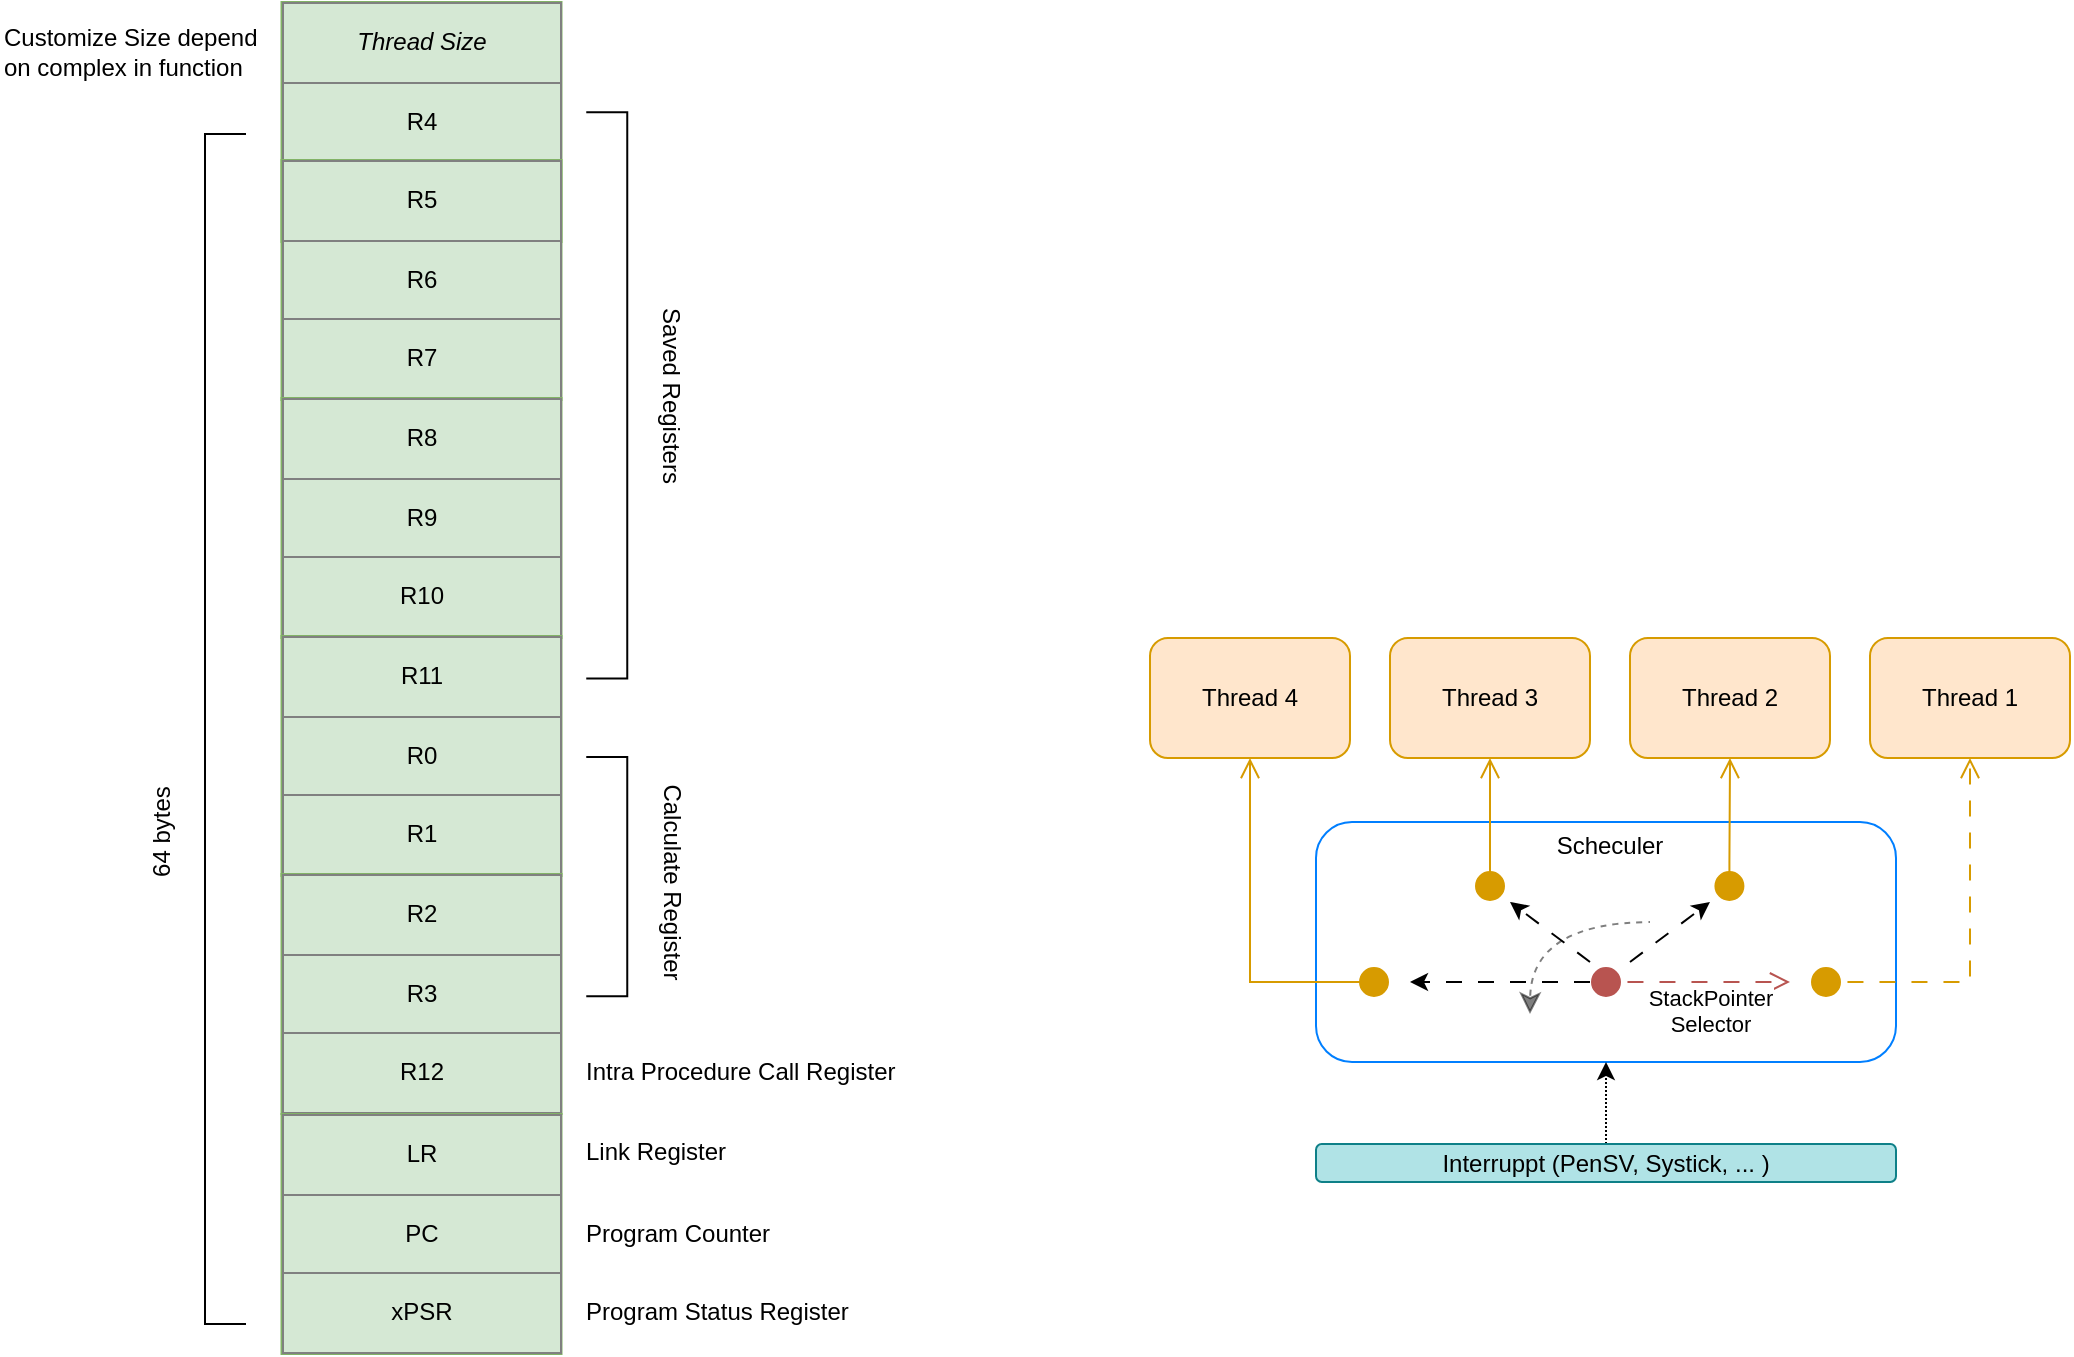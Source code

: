 <mxfile version="26.0.4">
  <diagram name="Page-1" id="rvACWiU6GWW_KqskPlu7">
    <mxGraphModel dx="1827" dy="631" grid="1" gridSize="10" guides="1" tooltips="1" connect="1" arrows="1" fold="1" page="1" pageScale="1" pageWidth="850" pageHeight="1100" math="0" shadow="0">
      <root>
        <mxCell id="0" />
        <mxCell id="1" parent="0" />
        <mxCell id="3iZv6iOAnDqDTb80bWMC-44" value="" style="rounded=1;whiteSpace=wrap;html=1;strokeColor=light-dark(#007FFF,#EDEDED);glass=0;" vertex="1" parent="1">
          <mxGeometry x="-117" y="480" width="290" height="120" as="geometry" />
        </mxCell>
        <mxCell id="3iZv6iOAnDqDTb80bWMC-2" value="&lt;table border=&quot;1&quot; width=&quot;100%&quot; height=&quot;100%&quot; cellpadding=&quot;4&quot; style=&quot;width:100%;height:100%;border-collapse:collapse;&quot;&gt;&lt;tbody&gt;&lt;tr&gt;&lt;th align=&quot;center&quot;&gt;&lt;span style=&quot;font-weight: 400;&quot;&gt;&lt;i&gt;Thread Size&lt;/i&gt;&lt;/span&gt;&lt;/th&gt;&lt;/tr&gt;&lt;tr&gt;&lt;td align=&quot;center&quot;&gt;R4&lt;/td&gt;&lt;/tr&gt;&lt;tr&gt;&lt;td align=&quot;center&quot;&gt;&lt;br&gt;&lt;/td&gt;&lt;/tr&gt;&lt;/tbody&gt;&lt;/table&gt;" style="text;html=1;whiteSpace=wrap;strokeColor=#82b366;fillColor=#d5e8d4;overflow=fill;" vertex="1" parent="1">
          <mxGeometry x="-634.25" y="70" width="140" height="120" as="geometry" />
        </mxCell>
        <mxCell id="3iZv6iOAnDqDTb80bWMC-3" value="&lt;table border=&quot;1&quot; width=&quot;100%&quot; height=&quot;100%&quot; cellpadding=&quot;4&quot; style=&quot;width:100%;height:100%;border-collapse:collapse;&quot;&gt;&lt;tbody&gt;&lt;tr&gt;&lt;th align=&quot;center&quot;&gt;&lt;span style=&quot;font-weight: normal;&quot;&gt;R5&lt;/span&gt;&lt;/th&gt;&lt;/tr&gt;&lt;tr&gt;&lt;td align=&quot;center&quot;&gt;R6&lt;/td&gt;&lt;/tr&gt;&lt;tr&gt;&lt;td align=&quot;center&quot;&gt;R7&lt;/td&gt;&lt;/tr&gt;&lt;/tbody&gt;&lt;/table&gt;" style="text;html=1;whiteSpace=wrap;strokeColor=#82b366;fillColor=#d5e8d4;overflow=fill;" vertex="1" parent="1">
          <mxGeometry x="-634.25" y="149" width="140" height="120" as="geometry" />
        </mxCell>
        <mxCell id="3iZv6iOAnDqDTb80bWMC-4" value="&lt;table border=&quot;1&quot; width=&quot;100%&quot; height=&quot;100%&quot; cellpadding=&quot;4&quot; style=&quot;width:100%;height:100%;border-collapse:collapse;&quot;&gt;&lt;tbody&gt;&lt;tr&gt;&lt;th align=&quot;center&quot;&gt;&lt;span style=&quot;font-weight: normal;&quot;&gt;R8&lt;/span&gt;&lt;/th&gt;&lt;/tr&gt;&lt;tr&gt;&lt;td align=&quot;center&quot;&gt;R9&lt;/td&gt;&lt;/tr&gt;&lt;tr&gt;&lt;td align=&quot;center&quot;&gt;R10&lt;/td&gt;&lt;/tr&gt;&lt;/tbody&gt;&lt;/table&gt;" style="text;html=1;whiteSpace=wrap;strokeColor=#82b366;fillColor=#d5e8d4;overflow=fill;" vertex="1" parent="1">
          <mxGeometry x="-634.25" y="268" width="140" height="120" as="geometry" />
        </mxCell>
        <mxCell id="3iZv6iOAnDqDTb80bWMC-5" value="&lt;table border=&quot;1&quot; width=&quot;100%&quot; height=&quot;100%&quot; cellpadding=&quot;4&quot; style=&quot;width:100%;height:100%;border-collapse:collapse;&quot;&gt;&lt;tbody&gt;&lt;tr&gt;&lt;th align=&quot;center&quot;&gt;&lt;span style=&quot;font-weight: normal;&quot;&gt;R11&lt;/span&gt;&lt;/th&gt;&lt;/tr&gt;&lt;tr&gt;&lt;td align=&quot;center&quot;&gt;R0&lt;/td&gt;&lt;/tr&gt;&lt;tr&gt;&lt;td align=&quot;center&quot;&gt;R1&lt;/td&gt;&lt;/tr&gt;&lt;/tbody&gt;&lt;/table&gt;" style="text;html=1;whiteSpace=wrap;strokeColor=#82b366;fillColor=#d5e8d4;overflow=fill;" vertex="1" parent="1">
          <mxGeometry x="-634.25" y="387" width="140" height="120" as="geometry" />
        </mxCell>
        <mxCell id="3iZv6iOAnDqDTb80bWMC-6" value="&lt;table border=&quot;1&quot; width=&quot;100%&quot; height=&quot;100%&quot; cellpadding=&quot;4&quot; style=&quot;width:100%;height:100%;border-collapse:collapse;&quot;&gt;&lt;tbody&gt;&lt;tr&gt;&lt;th align=&quot;center&quot;&gt;&lt;span style=&quot;font-weight: normal;&quot;&gt;R2&lt;/span&gt;&lt;/th&gt;&lt;/tr&gt;&lt;tr&gt;&lt;td align=&quot;center&quot;&gt;R3&lt;/td&gt;&lt;/tr&gt;&lt;tr&gt;&lt;td align=&quot;center&quot;&gt;R12&lt;/td&gt;&lt;/tr&gt;&lt;/tbody&gt;&lt;/table&gt;" style="text;html=1;whiteSpace=wrap;strokeColor=#82b366;fillColor=#d5e8d4;overflow=fill;" vertex="1" parent="1">
          <mxGeometry x="-634.25" y="506" width="140" height="120" as="geometry" />
        </mxCell>
        <mxCell id="3iZv6iOAnDqDTb80bWMC-7" value="&lt;table border=&quot;1&quot; width=&quot;100%&quot; height=&quot;100%&quot; cellpadding=&quot;4&quot; style=&quot;width:100%;height:100%;border-collapse:collapse;&quot;&gt;&lt;tbody&gt;&lt;tr&gt;&lt;th align=&quot;center&quot;&gt;&lt;span style=&quot;font-weight: 400;&quot;&gt;LR&lt;/span&gt;&lt;/th&gt;&lt;/tr&gt;&lt;tr&gt;&lt;td align=&quot;center&quot;&gt;PC&lt;/td&gt;&lt;/tr&gt;&lt;tr&gt;&lt;td align=&quot;center&quot;&gt;xPSR&lt;/td&gt;&lt;/tr&gt;&lt;/tbody&gt;&lt;/table&gt;" style="text;html=1;whiteSpace=wrap;strokeColor=#82b366;fillColor=#d5e8d4;overflow=fill;" vertex="1" parent="1">
          <mxGeometry x="-634.25" y="626" width="140" height="120" as="geometry" />
        </mxCell>
        <mxCell id="3iZv6iOAnDqDTb80bWMC-8" value="" style="shape=partialRectangle;whiteSpace=wrap;html=1;bottom=1;right=1;left=1;top=0;fillColor=none;routingCenterX=-0.5;flipV=1;flipH=0;rotation=270;" vertex="1" parent="1">
          <mxGeometry x="-960" y="423.5" width="595" height="20" as="geometry" />
        </mxCell>
        <mxCell id="3iZv6iOAnDqDTb80bWMC-12" value="64 bytes" style="text;html=1;align=center;verticalAlign=middle;whiteSpace=wrap;rounded=0;rotation=270;" vertex="1" parent="1">
          <mxGeometry x="-724.25" y="470" width="60" height="30" as="geometry" />
        </mxCell>
        <mxCell id="3iZv6iOAnDqDTb80bWMC-13" value="" style="shape=partialRectangle;whiteSpace=wrap;html=1;bottom=1;right=1;left=1;top=0;fillColor=none;routingCenterX=-0.5;flipV=1;flipH=0;rotation=90;" vertex="1" parent="1">
          <mxGeometry x="-531.18" y="497.31" width="119.62" height="20" as="geometry" />
        </mxCell>
        <mxCell id="3iZv6iOAnDqDTb80bWMC-14" value="Calculate Register" style="text;html=1;align=center;verticalAlign=middle;whiteSpace=wrap;rounded=0;rotation=90;" vertex="1" parent="1">
          <mxGeometry x="-514.25" y="495" width="150" height="30" as="geometry" />
        </mxCell>
        <mxCell id="3iZv6iOAnDqDTb80bWMC-15" value="" style="shape=partialRectangle;whiteSpace=wrap;html=1;bottom=1;right=1;left=1;top=0;fillColor=none;routingCenterX=-0.5;flipV=1;flipH=0;rotation=90;" vertex="1" parent="1">
          <mxGeometry x="-612.96" y="256.72" width="283.18" height="20" as="geometry" />
        </mxCell>
        <mxCell id="3iZv6iOAnDqDTb80bWMC-16" value="Saved Registers" style="text;html=1;align=center;verticalAlign=middle;whiteSpace=wrap;rounded=0;rotation=90;" vertex="1" parent="1">
          <mxGeometry x="-514.25" y="251.72" width="150" height="30" as="geometry" />
        </mxCell>
        <mxCell id="3iZv6iOAnDqDTb80bWMC-17" value="Link Register" style="text;html=1;align=left;verticalAlign=middle;whiteSpace=wrap;rounded=0;rotation=0;" vertex="1" parent="1">
          <mxGeometry x="-484.25" y="630" width="150" height="30" as="geometry" />
        </mxCell>
        <mxCell id="3iZv6iOAnDqDTb80bWMC-18" value="Program Status Register" style="text;html=1;align=left;verticalAlign=middle;whiteSpace=wrap;rounded=0;rotation=0;" vertex="1" parent="1">
          <mxGeometry x="-484.25" y="710" width="150" height="30" as="geometry" />
        </mxCell>
        <mxCell id="3iZv6iOAnDqDTb80bWMC-19" value="Program Counter" style="text;html=1;align=left;verticalAlign=middle;whiteSpace=wrap;rounded=0;rotation=0;" vertex="1" parent="1">
          <mxGeometry x="-484.25" y="671" width="150" height="30" as="geometry" />
        </mxCell>
        <mxCell id="3iZv6iOAnDqDTb80bWMC-20" value="&lt;div style=&quot;text-align: start;&quot;&gt;&lt;span style=&quot;background-color: transparent; color: light-dark(rgb(0, 0, 0), rgb(255, 255, 255));&quot;&gt;Customize Size depend on complex in function&lt;/span&gt;&lt;/div&gt;" style="text;html=1;align=center;verticalAlign=middle;whiteSpace=wrap;rounded=0;" vertex="1" parent="1">
          <mxGeometry x="-774.25" y="80" width="140" height="30" as="geometry" />
        </mxCell>
        <mxCell id="3iZv6iOAnDqDTb80bWMC-21" value="Intra Procedure Call Register" style="text;html=1;align=left;verticalAlign=middle;whiteSpace=wrap;rounded=0;rotation=0;" vertex="1" parent="1">
          <mxGeometry x="-484.25" y="590" width="180" height="30" as="geometry" />
        </mxCell>
        <mxCell id="3iZv6iOAnDqDTb80bWMC-22" value="Thread 4" style="rounded=1;whiteSpace=wrap;html=1;fillColor=#ffe6cc;strokeColor=#d79b00;" vertex="1" parent="1">
          <mxGeometry x="-200" y="388" width="100" height="60" as="geometry" />
        </mxCell>
        <mxCell id="3iZv6iOAnDqDTb80bWMC-23" value="Thread 3" style="rounded=1;whiteSpace=wrap;html=1;fillColor=#ffe6cc;strokeColor=#d79b00;" vertex="1" parent="1">
          <mxGeometry x="-80" y="388" width="100" height="60" as="geometry" />
        </mxCell>
        <mxCell id="3iZv6iOAnDqDTb80bWMC-24" value="Thread 2" style="rounded=1;whiteSpace=wrap;html=1;fillColor=#ffe6cc;strokeColor=#d79b00;" vertex="1" parent="1">
          <mxGeometry x="40" y="388" width="100" height="60" as="geometry" />
        </mxCell>
        <mxCell id="3iZv6iOAnDqDTb80bWMC-25" value="Thread 1" style="rounded=1;whiteSpace=wrap;html=1;fillColor=#ffe6cc;strokeColor=#d79b00;" vertex="1" parent="1">
          <mxGeometry x="160" y="388" width="100" height="60" as="geometry" />
        </mxCell>
        <mxCell id="3iZv6iOAnDqDTb80bWMC-26" value="" style="html=1;verticalAlign=bottom;startArrow=circle;startFill=1;endArrow=open;startSize=6;endSize=8;curved=0;rounded=0;entryX=0.5;entryY=1;entryDx=0;entryDy=0;fillColor=#ffe6cc;strokeColor=#d79b00;" edge="1" parent="1" target="3iZv6iOAnDqDTb80bWMC-22">
          <mxGeometry width="80" relative="1" as="geometry">
            <mxPoint x="-80" y="560" as="sourcePoint" />
            <mxPoint x="-50" y="506" as="targetPoint" />
            <Array as="points">
              <mxPoint x="-150" y="560" />
            </Array>
          </mxGeometry>
        </mxCell>
        <mxCell id="3iZv6iOAnDqDTb80bWMC-27" value="" style="html=1;verticalAlign=bottom;startArrow=circle;startFill=1;endArrow=open;startSize=6;endSize=8;curved=0;rounded=0;fillColor=#ffe6cc;strokeColor=#d79b00;entryX=0.5;entryY=1;entryDx=0;entryDy=0;" edge="1" parent="1" target="3iZv6iOAnDqDTb80bWMC-23">
          <mxGeometry width="80" relative="1" as="geometry">
            <mxPoint x="-30" y="520" as="sourcePoint" />
            <mxPoint x="-30" y="420" as="targetPoint" />
            <Array as="points">
              <mxPoint x="-30" y="500" />
            </Array>
          </mxGeometry>
        </mxCell>
        <mxCell id="3iZv6iOAnDqDTb80bWMC-29" value="" style="html=1;verticalAlign=bottom;startArrow=circle;startFill=1;endArrow=open;startSize=6;endSize=8;curved=0;rounded=0;fillColor=#ffe6cc;strokeColor=#d79b00;entryX=0.5;entryY=1;entryDx=0;entryDy=0;" edge="1" parent="1" target="3iZv6iOAnDqDTb80bWMC-24">
          <mxGeometry width="80" relative="1" as="geometry">
            <mxPoint x="89.71" y="520" as="sourcePoint" />
            <mxPoint x="90" y="420" as="targetPoint" />
            <Array as="points">
              <mxPoint x="89.71" y="500" />
            </Array>
          </mxGeometry>
        </mxCell>
        <mxCell id="3iZv6iOAnDqDTb80bWMC-30" value="" style="html=1;verticalAlign=bottom;startArrow=circle;startFill=1;endArrow=open;startSize=6;endSize=8;curved=0;rounded=0;fillColor=#ffe6cc;strokeColor=#d79b00;entryX=0.5;entryY=1;entryDx=0;entryDy=0;flowAnimation=1;" edge="1" parent="1" target="3iZv6iOAnDqDTb80bWMC-25">
          <mxGeometry width="80" relative="1" as="geometry">
            <mxPoint x="130" y="560" as="sourcePoint" />
            <mxPoint x="210" y="430" as="targetPoint" />
            <Array as="points">
              <mxPoint x="210" y="560" />
            </Array>
          </mxGeometry>
        </mxCell>
        <mxCell id="3iZv6iOAnDqDTb80bWMC-32" value="&lt;span style=&quot;background-color: light-dark(#ffffff, var(--ge-dark-color, #121212));&quot;&gt;StackPointer &lt;br&gt;Selector&lt;/span&gt;" style="html=1;verticalAlign=bottom;startArrow=circle;startFill=1;endArrow=open;startSize=6;endSize=8;curved=0;rounded=0;fillColor=#f8cecc;strokeColor=#b85450;flowAnimation=1;" edge="1" parent="1">
          <mxGeometry x="0.2" y="-30" width="80" relative="1" as="geometry">
            <mxPoint x="20" y="560" as="sourcePoint" />
            <mxPoint x="120" y="560" as="targetPoint" />
            <mxPoint as="offset" />
          </mxGeometry>
        </mxCell>
        <mxCell id="3iZv6iOAnDqDTb80bWMC-36" value="" style="endArrow=classic;html=1;rounded=0;dashed=1;dashPattern=8 8;flowAnimation=0;" edge="1" parent="1">
          <mxGeometry width="50" height="50" relative="1" as="geometry">
            <mxPoint x="40" y="550" as="sourcePoint" />
            <mxPoint x="80" y="520" as="targetPoint" />
          </mxGeometry>
        </mxCell>
        <mxCell id="3iZv6iOAnDqDTb80bWMC-37" value="" style="endArrow=classic;html=1;rounded=0;dashed=1;dashPattern=8 8;flowAnimation=0;" edge="1" parent="1">
          <mxGeometry width="50" height="50" relative="1" as="geometry">
            <mxPoint x="20" y="550" as="sourcePoint" />
            <mxPoint x="-20" y="520" as="targetPoint" />
          </mxGeometry>
        </mxCell>
        <mxCell id="3iZv6iOAnDqDTb80bWMC-38" value="" style="endArrow=classic;html=1;rounded=0;dashed=1;dashPattern=8 8;flowAnimation=0;" edge="1" parent="1">
          <mxGeometry width="50" height="50" relative="1" as="geometry">
            <mxPoint x="20" y="560" as="sourcePoint" />
            <mxPoint x="-70" y="560" as="targetPoint" />
          </mxGeometry>
        </mxCell>
        <mxCell id="3iZv6iOAnDqDTb80bWMC-41" value="" style="edgeStyle=orthogonalEdgeStyle;endArrow=classic;html=1;curved=1;rounded=0;endSize=8;startSize=8;dashed=1;opacity=50;shadow=0;flowAnimation=1;" edge="1" parent="1">
          <mxGeometry width="50" height="50" relative="1" as="geometry">
            <mxPoint x="50" y="530" as="sourcePoint" />
            <mxPoint x="-10" y="576" as="targetPoint" />
          </mxGeometry>
        </mxCell>
        <mxCell id="3iZv6iOAnDqDTb80bWMC-43" value="Scheculer" style="text;html=1;align=center;verticalAlign=middle;whiteSpace=wrap;rounded=0;" vertex="1" parent="1">
          <mxGeometry y="477" width="60" height="30" as="geometry" />
        </mxCell>
        <mxCell id="3iZv6iOAnDqDTb80bWMC-50" style="edgeStyle=orthogonalEdgeStyle;rounded=0;orthogonalLoop=1;jettySize=auto;html=1;entryX=0.5;entryY=1;entryDx=0;entryDy=0;dashed=1;dashPattern=1 1;" edge="1" parent="1" source="3iZv6iOAnDqDTb80bWMC-46" target="3iZv6iOAnDqDTb80bWMC-44">
          <mxGeometry relative="1" as="geometry" />
        </mxCell>
        <mxCell id="3iZv6iOAnDqDTb80bWMC-46" value="Interruppt (PenSV, Systick, ... )" style="rounded=1;whiteSpace=wrap;html=1;fillColor=#b0e3e6;strokeColor=#0e8088;" vertex="1" parent="1">
          <mxGeometry x="-117" y="641" width="290" height="19" as="geometry" />
        </mxCell>
      </root>
    </mxGraphModel>
  </diagram>
</mxfile>

